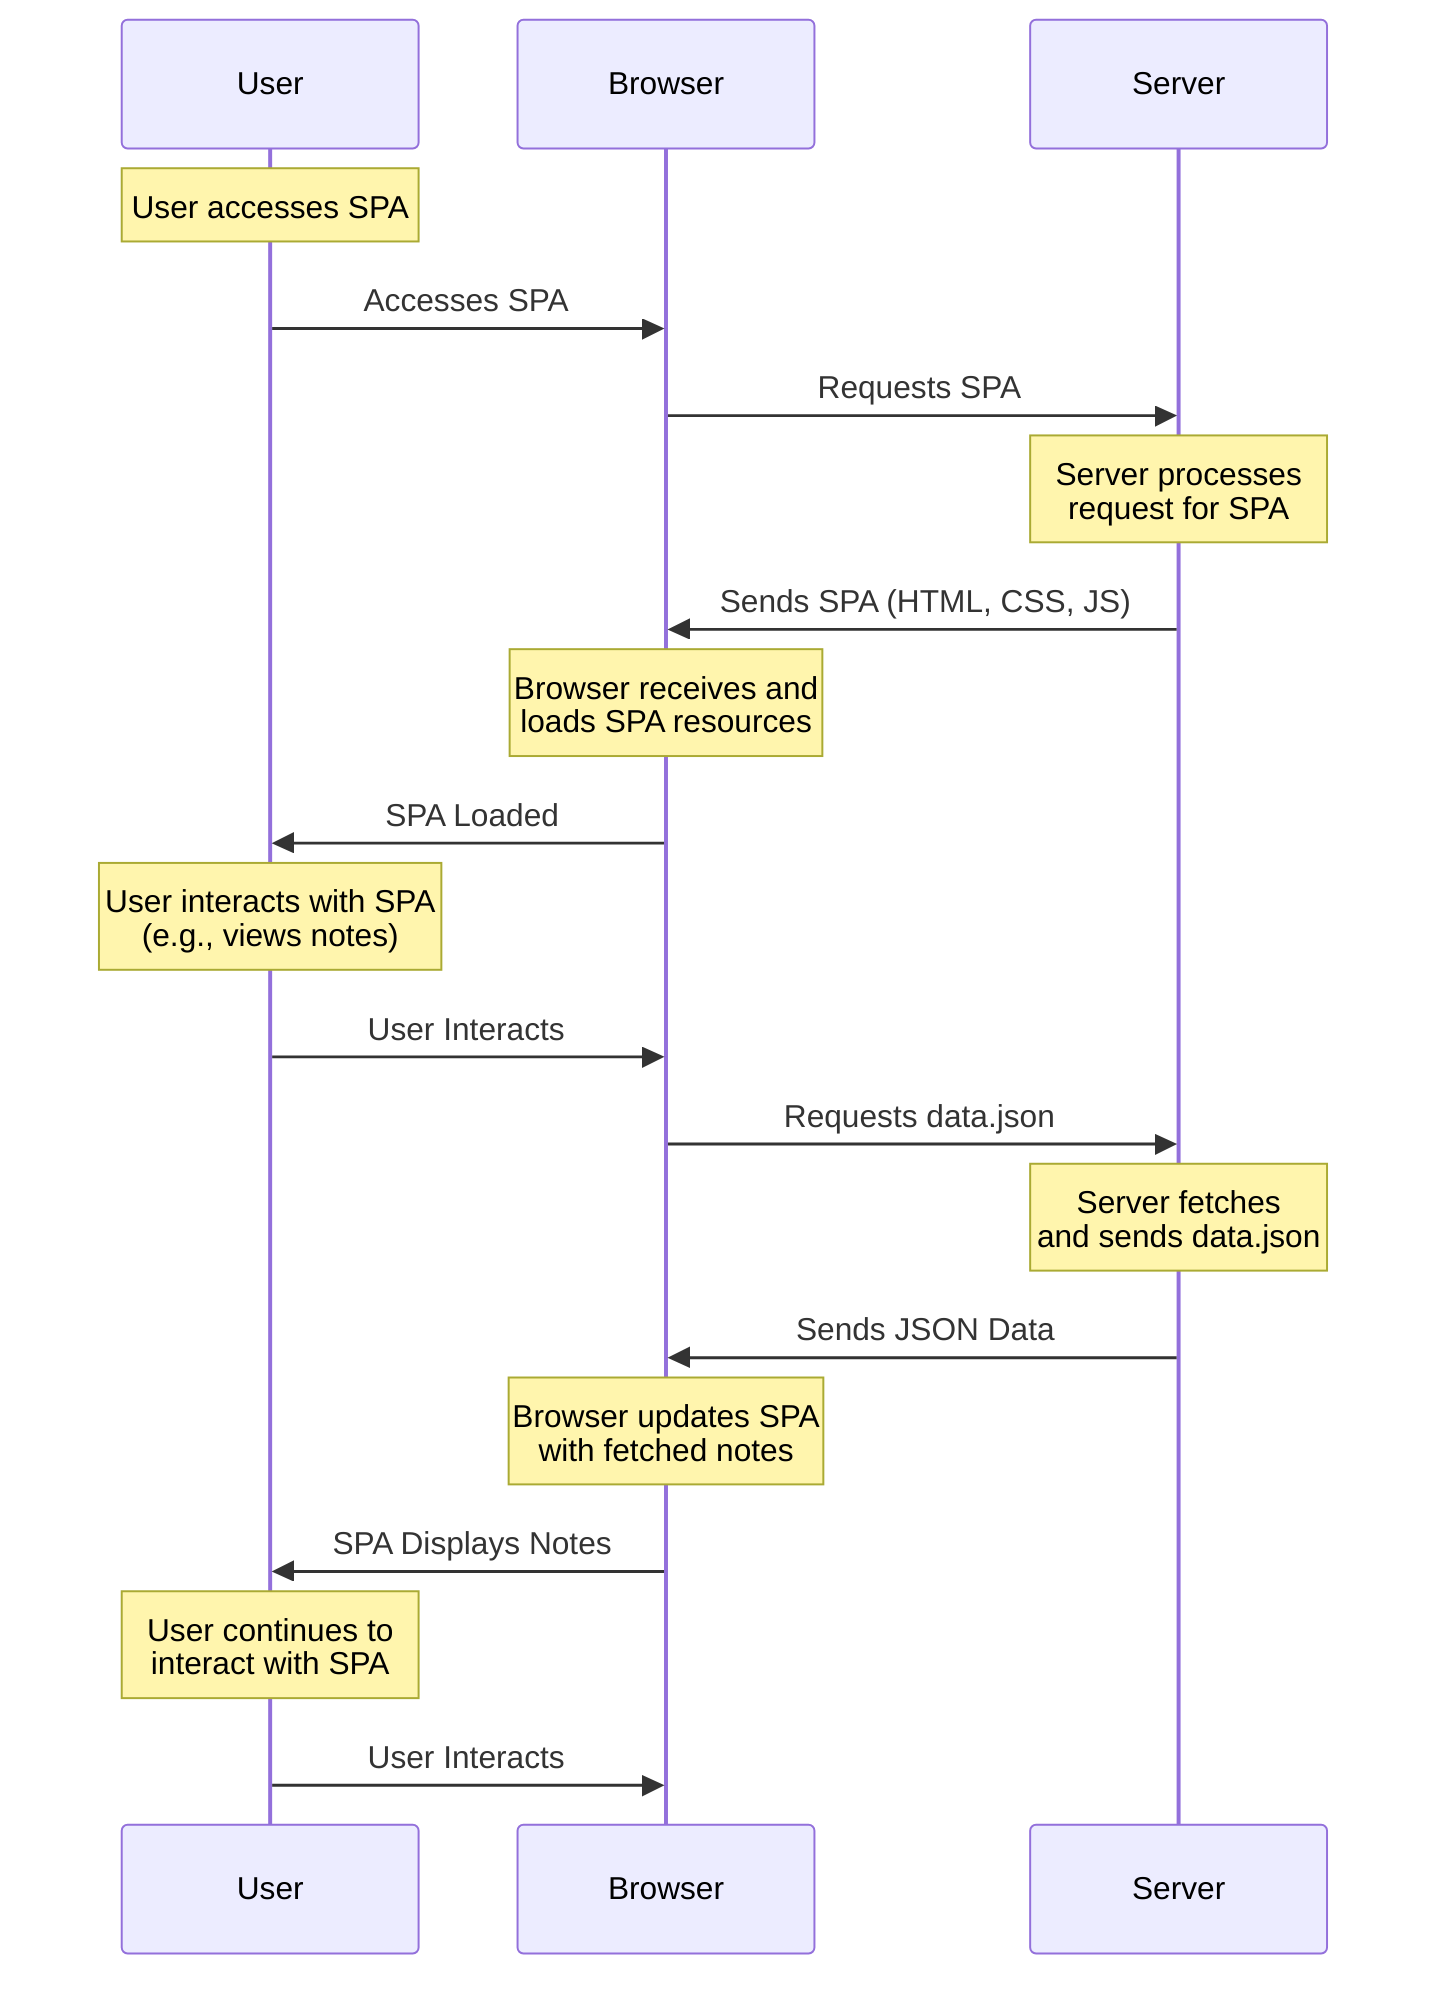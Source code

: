 sequenceDiagram
    participant A as User
    participant B as Browser
    participant C as Server

    Note over A: User accesses SPA
    A ->> B: Accesses SPA
    B ->> C: Requests SPA
    Note over C: Server processes<br/>request for SPA
    C ->> B: Sends SPA (HTML, CSS, JS)
    Note over B: Browser receives and<br/>loads SPA resources
    B ->> A: SPA Loaded
    Note over A: User interacts with SPA<br/>(e.g., views notes)
    A ->> B: User Interacts
    B ->> C: Requests data.json
    Note over C: Server fetches<br/>and sends data.json
    C ->> B: Sends JSON Data
    Note over B: Browser updates SPA<br/>with fetched notes
    B ->> A: SPA Displays Notes
    Note over A: User continues to<br/>interact with SPA
    A ->> B: User Interacts